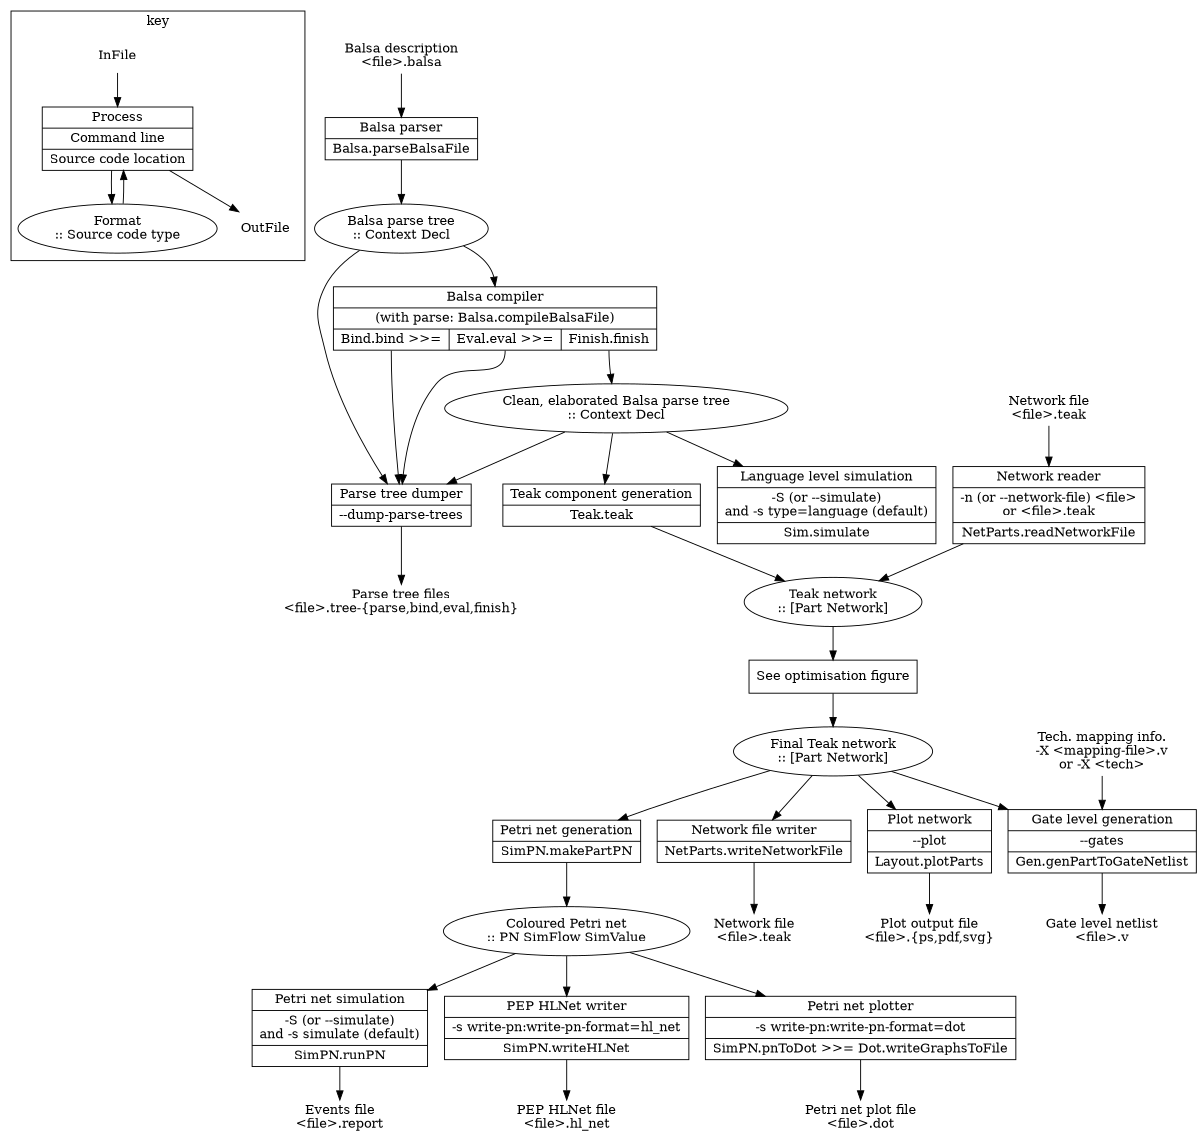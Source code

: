 digraph "teak"
{
	graph [ size="8,10" ]
	node [ shape="ellipse" ]

	subgraph cluster_key
	{
		graph [ label="key" ]
		Process [ label="{Process|Command line|Source code location}", shape="record" ]
		Format [ label="Format\n:: Source code type" ]
		InFile [ lable="Input file", shape="none" ]
		OutFile [ lable="Output file", shape="none" ]
		Process -> Format
		Format -> Process
		Process -> OutFile
		InFile -> Process
	}

	subgraph compile
	{
		Balsa [ label="Balsa description\n\<file\>.balsa", shape="none" ]
		subgraph compile2
		{
			Balsa -> BalsaParse
			BalsaParse -> ParseTree_Parse
			BalsaParse [ label="{Balsa parser|Balsa.parseBalsaFile}", shape="record" ]
			ParseTree_Parse [ label="Balsa parse tree\n:: Context Decl" ]

			ParseTree_Parse -> Compile:in:n
			Compile:finish -> ParseTree
			Compile [ label="{<in>Balsa compiler|(with parse: Balsa.compileBalsaFile)|{<bind>Bind.bind \>\>=|<eval>Eval.eval \>\>=|<finish>Finish.finish}}", shape="record" ]

			ParseTree -> DumpParseTree
			ParseTree_Parse -> DumpParseTree
			Compile:bind:s -> DumpParseTree
			Compile:eval:s -> DumpParseTree
			DumpParseTree -> ParseTreeFiles
			DumpParseTree [ label="{Parse tree dumper|--dump-parse-trees}", shape="record" ]
		}
		ParseTree [ label="Clean, elaborated Balsa parse tree\n:: Context Decl" ]

		ParseTree -> Teak
		Teak -> Network
		Teak [ label="{Teak component generation|Teak.teak}", shape="record" ]
		Network [ label="Teak network\n:: [Part Network]" ]

		ParseTreeFiles [ label="Parse tree files\n<file>.tree-{parse,bind,eval,finish}", shape="none" ]
	}

	Network -> OptimFigure
	OptimFigure [ label="See optimisation figure", shape="record" ]
	FinalNetwork [ label="Final Teak network\n:: [Part Network]" ]
	OptimFigure -> FinalNetwork

	subgraph networkWrite
	{
		FinalNetwork -> NetworkWriter
		NetworkWriter -> NetworkOutputFile
		NetworkWriter [ label="{Network file writer|NetParts.writeNetworkFile}", shape="record" ]
		NetworkOutputFile [ label="Network file\n<file>.teak", shape="none" ]
	}

	subgraph networkRead
	{
		NetworkInputFile -> NetworkReader
		NetworkReader -> Network
		NetworkInputFile [ label="Network file\n<file>.teak", shape="none" ]
		NetworkReader [ label="{Network reader|-n (or --network-file) \<file\>\nor \<file\>.teak|NetParts.readNetworkFile}", shape="record" ]
	}

	subgraph sim1
	{
		graph [ label="sim" ]

		ParseTree -> Sim
		Sim [ label="{Language level simulation|-S (or --simulate)\nand -s type=language (default)|Sim.simulate}", shape="record" ]
	}

	subgraph sim2
	{
		Petri -> PetriSim
		PetriSim -> PetriEvents
		PetriSim [ label="{Petri net simulation|-S (or --simulate)\nand -s simulate (default)|SimPN.runPN}", shape="record" ]
		PetriEvents [ label="Events file\n\<file\>.report", shape="none" ]

		Petri -> HLNGen
		HLNGen -> HLNFile
		HLNGen [ label="{PEP HLNet writer|-s write-pn:write-pn-format=hl_net|SimPN.writeHLNet}", shape="record" ]
		HLNFile [ label="PEP HLNet file\n\<file\>.hl_net", shape="none" ]

		Petri -> PetriPlot
		PetriPlot -> PetriPlotFile
		PetriPlot [ label="{Petri net plotter|-s write-pn:write-pn-format=dot|SimPN.pnToDot \>\>= Dot.writeGraphsToFile}", shape="record" ]
		PetriPlotFile [ label="Petri net plot file\n\<file\>.dot", shape="none" ]

		FinalNetwork -> PetriGen
		PetriGen -> Petri
		PetriGen [ label="{Petri net generation|SimPN.makePartPN}", shape="record" ]
		Petri [ label="Coloured Petri net\n:: PN SimFlow SimValue" ]
	}

	subgraph gates
	{
		FinalNetwork -> Gates
		Tech -> Gates
		Gates -> Netlist
		Gates [ label="{Gate level generation|--gates|Gen.genPartToGateNetlist}", shape="record" ]
		Tech [ label="Tech. mapping info.\n-X \<mapping-file\>.v\nor -X \<tech\>", shape="none" ]
		Netlist [ label="Gate level netlist\n\<file\>.v", shape="none" ]
	}

	subgraph plot
	{
		FinalNetwork -> Plot
		Plot -> PlotFile
		Plot [ label="{Plot network|--plot|Layout.plotParts}", shape="record" ]
		PlotFile [ label="Plot output file\n\<file\>.{ps,pdf,svg}", shape="none" ]
	}
}
